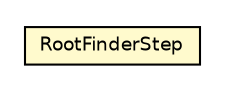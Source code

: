 #!/usr/local/bin/dot
#
# Class diagram 
# Generated by UMLGraph version 5.4 (http://www.umlgraph.org/)
#

digraph G {
	edge [fontname="Helvetica",fontsize=10,labelfontname="Helvetica",labelfontsize=10];
	node [fontname="Helvetica",fontsize=10,shape=plaintext];
	nodesep=0.25;
	ranksep=0.5;
	// jsl.utilities.rootfinding.RootFinderStep
	c188347 [label=<<table title="jsl.utilities.rootfinding.RootFinderStep" border="0" cellborder="1" cellspacing="0" cellpadding="2" port="p" bgcolor="lemonChiffon" href="./RootFinderStep.html">
		<tr><td><table border="0" cellspacing="0" cellpadding="1">
<tr><td align="center" balign="center"> RootFinderStep </td></tr>
		</table></td></tr>
		</table>>, URL="./RootFinderStep.html", fontname="Helvetica", fontcolor="black", fontsize=9.0];
}

